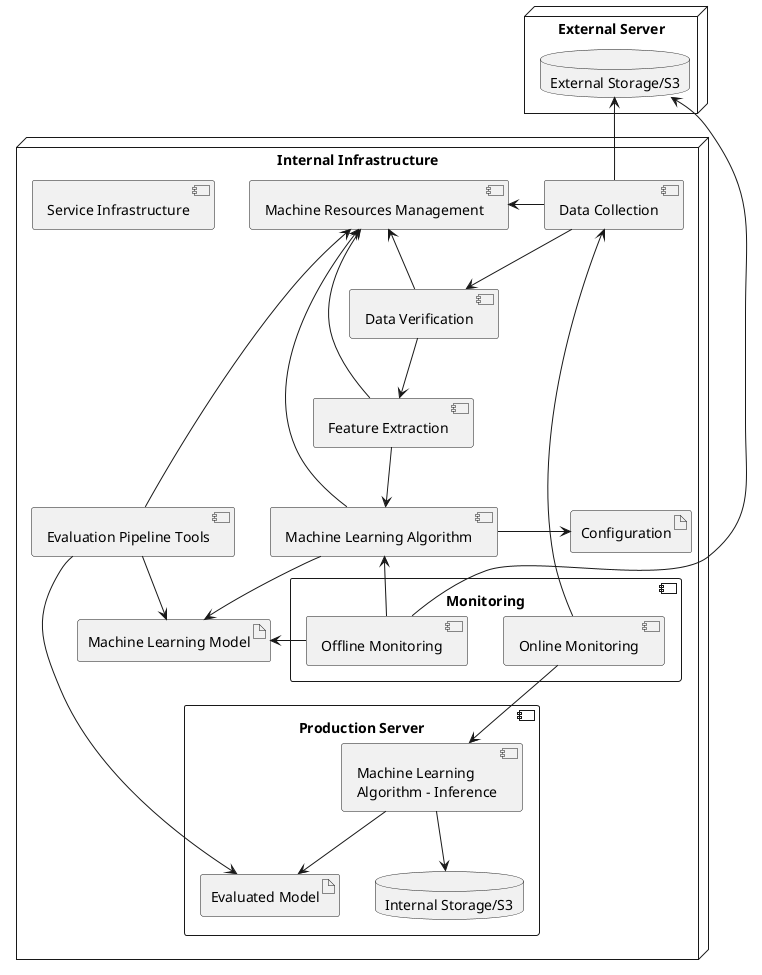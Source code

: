 @startuml

node "External Server" {
  database "External Storage/S3" as s3
}

node "Internal Infrastructure" {
  component "Data Collection" as datacoll
  component "Feature Extraction" as fex
  component "Monitoring" as monitoring {
    component "Online Monitoring" as online_monitor
    component "Offline Monitoring" as offline_monitor
  }
  component "Data Verification" as dataver
  component "Machine Learning Algorithm" as mlalgo
  artifact "Machine Learning Model" as mlmod

  component "Evaluation Pipeline Tools" as evalpipe
  artifact "Configuration" as config
  component "Machine Resources Management" as mantools
  ' mterraform
  component "Service Infrastructure" as infra

  component "Production Server" as server {
    artifact "Evaluated Model" as evamod
    component "Machine Learning\nAlgorithm - Inference" as mlalgoi
    database "Internal Storage/S3" as is3
  }
}

datacoll -u-> s3
datacoll -d-> dataver
dataver -d-> fex
fex -d-> mlalgo
mlalgo -d-> mlmod
mlalgo -r-> config

evalpipe --> mlmod
evalpipe -d-> evamod

offline_monitor -u-> s3
offline_monitor -u-> mlalgo
offline_monitor -u-> mlmod

mlalgoi --> evamod
mlalgoi --> is3
online_monitor --> mlalgoi
online_monitor --> datacoll

' Monitoring
datacoll -l-> mantools
dataver -l-> mantools
fex -l-> mantools
mlalgo -l-> mantools
evalpipe -l-> mantools

@enduml
